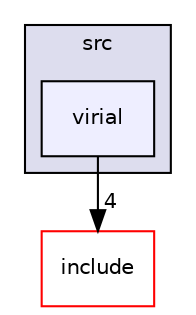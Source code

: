 digraph "/home/runner/work/pimd_qmcf/pimd_qmcf/src/virial" {
  compound=true
  node [ fontsize="10", fontname="Helvetica"];
  edge [ labelfontsize="10", labelfontname="Helvetica"];
  subgraph clusterdir_68267d1309a1af8e8297ef4c3efbcdba {
    graph [ bgcolor="#ddddee", pencolor="black", label="src" fontname="Helvetica", fontsize="10", URL="dir_68267d1309a1af8e8297ef4c3efbcdba.html"]
  dir_942e8f4e117dc54e46a9ec1ab37e3310 [shape=box, label="virial", style="filled", fillcolor="#eeeeff", pencolor="black", URL="dir_942e8f4e117dc54e46a9ec1ab37e3310.html"];
  }
  dir_d44c64559bbebec7f509842c48db8b23 [shape=box label="include" fillcolor="white" style="filled" color="red" URL="dir_d44c64559bbebec7f509842c48db8b23.html"];
  dir_942e8f4e117dc54e46a9ec1ab37e3310->dir_d44c64559bbebec7f509842c48db8b23 [headlabel="4", labeldistance=1.5 headhref="dir_000073_000003.html"];
}
